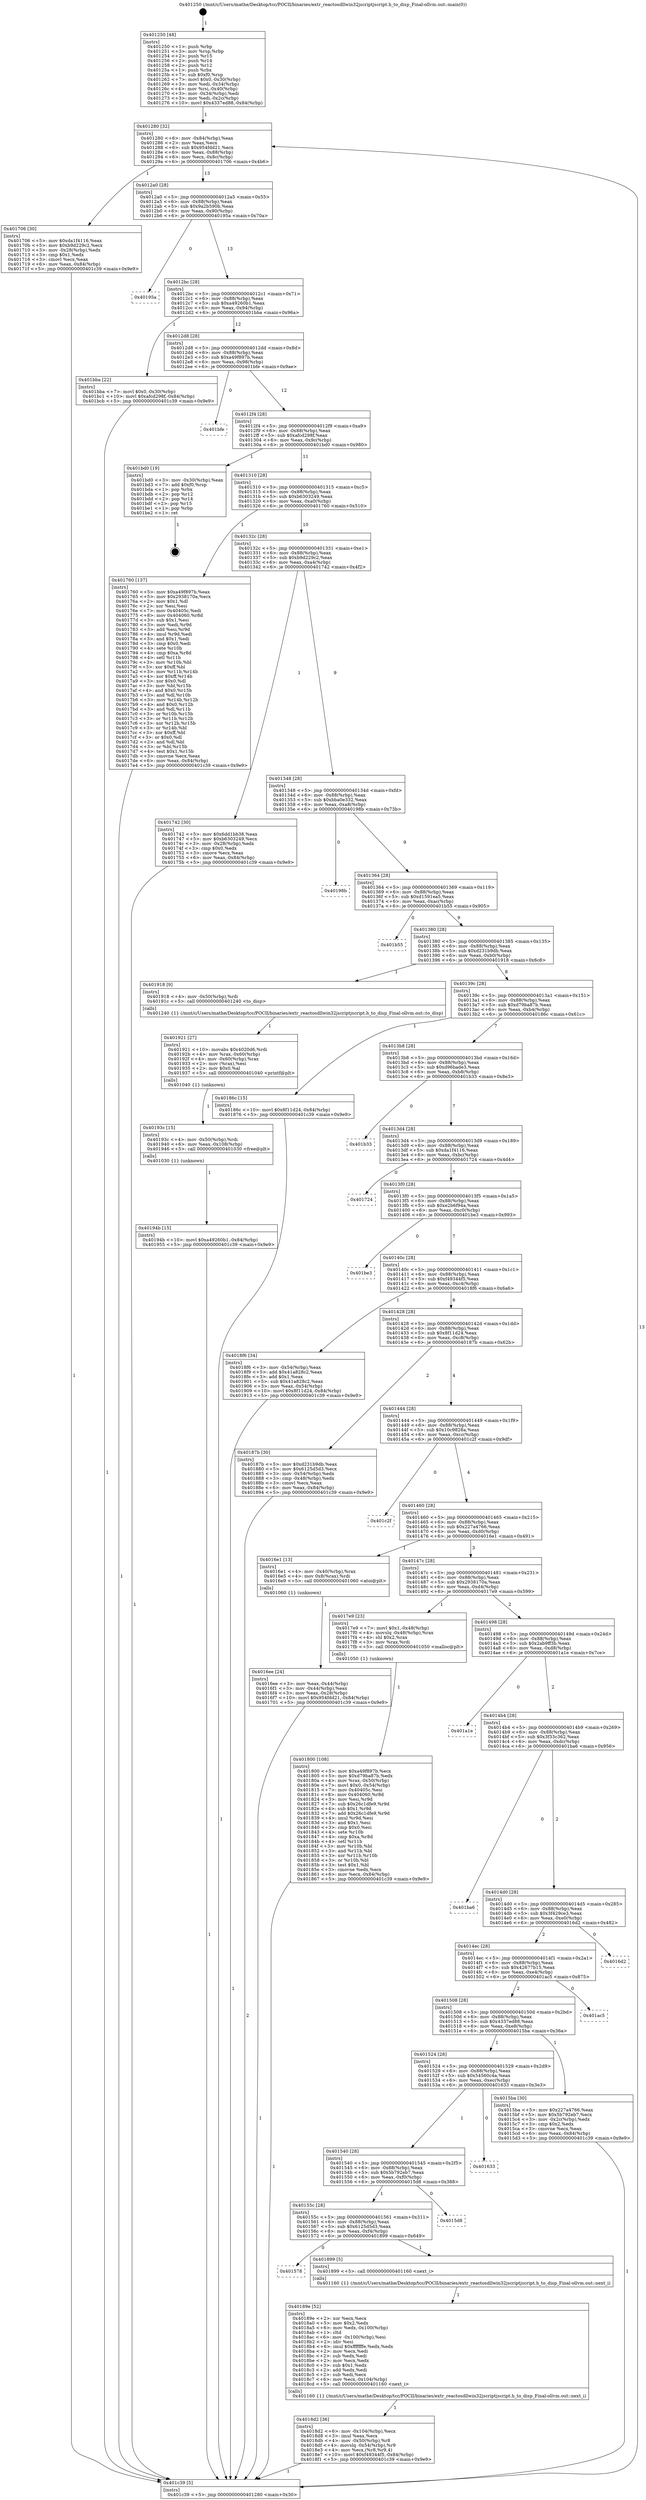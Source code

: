 digraph "0x401250" {
  label = "0x401250 (/mnt/c/Users/mathe/Desktop/tcc/POCII/binaries/extr_reactosdllwin32jscriptjscript.h_to_disp_Final-ollvm.out::main(0))"
  labelloc = "t"
  node[shape=record]

  Entry [label="",width=0.3,height=0.3,shape=circle,fillcolor=black,style=filled]
  "0x401280" [label="{
     0x401280 [32]\l
     | [instrs]\l
     &nbsp;&nbsp;0x401280 \<+6\>: mov -0x84(%rbp),%eax\l
     &nbsp;&nbsp;0x401286 \<+2\>: mov %eax,%ecx\l
     &nbsp;&nbsp;0x401288 \<+6\>: sub $0x954fdd21,%ecx\l
     &nbsp;&nbsp;0x40128e \<+6\>: mov %eax,-0x88(%rbp)\l
     &nbsp;&nbsp;0x401294 \<+6\>: mov %ecx,-0x8c(%rbp)\l
     &nbsp;&nbsp;0x40129a \<+6\>: je 0000000000401706 \<main+0x4b6\>\l
  }"]
  "0x401706" [label="{
     0x401706 [30]\l
     | [instrs]\l
     &nbsp;&nbsp;0x401706 \<+5\>: mov $0xda1f4116,%eax\l
     &nbsp;&nbsp;0x40170b \<+5\>: mov $0xb9d229c2,%ecx\l
     &nbsp;&nbsp;0x401710 \<+3\>: mov -0x28(%rbp),%edx\l
     &nbsp;&nbsp;0x401713 \<+3\>: cmp $0x1,%edx\l
     &nbsp;&nbsp;0x401716 \<+3\>: cmovl %ecx,%eax\l
     &nbsp;&nbsp;0x401719 \<+6\>: mov %eax,-0x84(%rbp)\l
     &nbsp;&nbsp;0x40171f \<+5\>: jmp 0000000000401c39 \<main+0x9e9\>\l
  }"]
  "0x4012a0" [label="{
     0x4012a0 [28]\l
     | [instrs]\l
     &nbsp;&nbsp;0x4012a0 \<+5\>: jmp 00000000004012a5 \<main+0x55\>\l
     &nbsp;&nbsp;0x4012a5 \<+6\>: mov -0x88(%rbp),%eax\l
     &nbsp;&nbsp;0x4012ab \<+5\>: sub $0x9a2b590b,%eax\l
     &nbsp;&nbsp;0x4012b0 \<+6\>: mov %eax,-0x90(%rbp)\l
     &nbsp;&nbsp;0x4012b6 \<+6\>: je 000000000040195a \<main+0x70a\>\l
  }"]
  Exit [label="",width=0.3,height=0.3,shape=circle,fillcolor=black,style=filled,peripheries=2]
  "0x40195a" [label="{
     0x40195a\l
  }", style=dashed]
  "0x4012bc" [label="{
     0x4012bc [28]\l
     | [instrs]\l
     &nbsp;&nbsp;0x4012bc \<+5\>: jmp 00000000004012c1 \<main+0x71\>\l
     &nbsp;&nbsp;0x4012c1 \<+6\>: mov -0x88(%rbp),%eax\l
     &nbsp;&nbsp;0x4012c7 \<+5\>: sub $0xa49260b1,%eax\l
     &nbsp;&nbsp;0x4012cc \<+6\>: mov %eax,-0x94(%rbp)\l
     &nbsp;&nbsp;0x4012d2 \<+6\>: je 0000000000401bba \<main+0x96a\>\l
  }"]
  "0x40194b" [label="{
     0x40194b [15]\l
     | [instrs]\l
     &nbsp;&nbsp;0x40194b \<+10\>: movl $0xa49260b1,-0x84(%rbp)\l
     &nbsp;&nbsp;0x401955 \<+5\>: jmp 0000000000401c39 \<main+0x9e9\>\l
  }"]
  "0x401bba" [label="{
     0x401bba [22]\l
     | [instrs]\l
     &nbsp;&nbsp;0x401bba \<+7\>: movl $0x0,-0x30(%rbp)\l
     &nbsp;&nbsp;0x401bc1 \<+10\>: movl $0xafcd298f,-0x84(%rbp)\l
     &nbsp;&nbsp;0x401bcb \<+5\>: jmp 0000000000401c39 \<main+0x9e9\>\l
  }"]
  "0x4012d8" [label="{
     0x4012d8 [28]\l
     | [instrs]\l
     &nbsp;&nbsp;0x4012d8 \<+5\>: jmp 00000000004012dd \<main+0x8d\>\l
     &nbsp;&nbsp;0x4012dd \<+6\>: mov -0x88(%rbp),%eax\l
     &nbsp;&nbsp;0x4012e3 \<+5\>: sub $0xa49f897b,%eax\l
     &nbsp;&nbsp;0x4012e8 \<+6\>: mov %eax,-0x98(%rbp)\l
     &nbsp;&nbsp;0x4012ee \<+6\>: je 0000000000401bfe \<main+0x9ae\>\l
  }"]
  "0x40193c" [label="{
     0x40193c [15]\l
     | [instrs]\l
     &nbsp;&nbsp;0x40193c \<+4\>: mov -0x50(%rbp),%rdi\l
     &nbsp;&nbsp;0x401940 \<+6\>: mov %eax,-0x108(%rbp)\l
     &nbsp;&nbsp;0x401946 \<+5\>: call 0000000000401030 \<free@plt\>\l
     | [calls]\l
     &nbsp;&nbsp;0x401030 \{1\} (unknown)\l
  }"]
  "0x401bfe" [label="{
     0x401bfe\l
  }", style=dashed]
  "0x4012f4" [label="{
     0x4012f4 [28]\l
     | [instrs]\l
     &nbsp;&nbsp;0x4012f4 \<+5\>: jmp 00000000004012f9 \<main+0xa9\>\l
     &nbsp;&nbsp;0x4012f9 \<+6\>: mov -0x88(%rbp),%eax\l
     &nbsp;&nbsp;0x4012ff \<+5\>: sub $0xafcd298f,%eax\l
     &nbsp;&nbsp;0x401304 \<+6\>: mov %eax,-0x9c(%rbp)\l
     &nbsp;&nbsp;0x40130a \<+6\>: je 0000000000401bd0 \<main+0x980\>\l
  }"]
  "0x401921" [label="{
     0x401921 [27]\l
     | [instrs]\l
     &nbsp;&nbsp;0x401921 \<+10\>: movabs $0x4020d6,%rdi\l
     &nbsp;&nbsp;0x40192b \<+4\>: mov %rax,-0x60(%rbp)\l
     &nbsp;&nbsp;0x40192f \<+4\>: mov -0x60(%rbp),%rax\l
     &nbsp;&nbsp;0x401933 \<+2\>: mov (%rax),%esi\l
     &nbsp;&nbsp;0x401935 \<+2\>: mov $0x0,%al\l
     &nbsp;&nbsp;0x401937 \<+5\>: call 0000000000401040 \<printf@plt\>\l
     | [calls]\l
     &nbsp;&nbsp;0x401040 \{1\} (unknown)\l
  }"]
  "0x401bd0" [label="{
     0x401bd0 [19]\l
     | [instrs]\l
     &nbsp;&nbsp;0x401bd0 \<+3\>: mov -0x30(%rbp),%eax\l
     &nbsp;&nbsp;0x401bd3 \<+7\>: add $0xf0,%rsp\l
     &nbsp;&nbsp;0x401bda \<+1\>: pop %rbx\l
     &nbsp;&nbsp;0x401bdb \<+2\>: pop %r12\l
     &nbsp;&nbsp;0x401bdd \<+2\>: pop %r14\l
     &nbsp;&nbsp;0x401bdf \<+2\>: pop %r15\l
     &nbsp;&nbsp;0x401be1 \<+1\>: pop %rbp\l
     &nbsp;&nbsp;0x401be2 \<+1\>: ret\l
  }"]
  "0x401310" [label="{
     0x401310 [28]\l
     | [instrs]\l
     &nbsp;&nbsp;0x401310 \<+5\>: jmp 0000000000401315 \<main+0xc5\>\l
     &nbsp;&nbsp;0x401315 \<+6\>: mov -0x88(%rbp),%eax\l
     &nbsp;&nbsp;0x40131b \<+5\>: sub $0xb6303249,%eax\l
     &nbsp;&nbsp;0x401320 \<+6\>: mov %eax,-0xa0(%rbp)\l
     &nbsp;&nbsp;0x401326 \<+6\>: je 0000000000401760 \<main+0x510\>\l
  }"]
  "0x4018d2" [label="{
     0x4018d2 [36]\l
     | [instrs]\l
     &nbsp;&nbsp;0x4018d2 \<+6\>: mov -0x104(%rbp),%ecx\l
     &nbsp;&nbsp;0x4018d8 \<+3\>: imul %eax,%ecx\l
     &nbsp;&nbsp;0x4018db \<+4\>: mov -0x50(%rbp),%r8\l
     &nbsp;&nbsp;0x4018df \<+4\>: movslq -0x54(%rbp),%r9\l
     &nbsp;&nbsp;0x4018e3 \<+4\>: mov %ecx,(%r8,%r9,4)\l
     &nbsp;&nbsp;0x4018e7 \<+10\>: movl $0xf49344f5,-0x84(%rbp)\l
     &nbsp;&nbsp;0x4018f1 \<+5\>: jmp 0000000000401c39 \<main+0x9e9\>\l
  }"]
  "0x401760" [label="{
     0x401760 [137]\l
     | [instrs]\l
     &nbsp;&nbsp;0x401760 \<+5\>: mov $0xa49f897b,%eax\l
     &nbsp;&nbsp;0x401765 \<+5\>: mov $0x2938170a,%ecx\l
     &nbsp;&nbsp;0x40176a \<+2\>: mov $0x1,%dl\l
     &nbsp;&nbsp;0x40176c \<+2\>: xor %esi,%esi\l
     &nbsp;&nbsp;0x40176e \<+7\>: mov 0x40405c,%edi\l
     &nbsp;&nbsp;0x401775 \<+8\>: mov 0x404060,%r8d\l
     &nbsp;&nbsp;0x40177d \<+3\>: sub $0x1,%esi\l
     &nbsp;&nbsp;0x401780 \<+3\>: mov %edi,%r9d\l
     &nbsp;&nbsp;0x401783 \<+3\>: add %esi,%r9d\l
     &nbsp;&nbsp;0x401786 \<+4\>: imul %r9d,%edi\l
     &nbsp;&nbsp;0x40178a \<+3\>: and $0x1,%edi\l
     &nbsp;&nbsp;0x40178d \<+3\>: cmp $0x0,%edi\l
     &nbsp;&nbsp;0x401790 \<+4\>: sete %r10b\l
     &nbsp;&nbsp;0x401794 \<+4\>: cmp $0xa,%r8d\l
     &nbsp;&nbsp;0x401798 \<+4\>: setl %r11b\l
     &nbsp;&nbsp;0x40179c \<+3\>: mov %r10b,%bl\l
     &nbsp;&nbsp;0x40179f \<+3\>: xor $0xff,%bl\l
     &nbsp;&nbsp;0x4017a2 \<+3\>: mov %r11b,%r14b\l
     &nbsp;&nbsp;0x4017a5 \<+4\>: xor $0xff,%r14b\l
     &nbsp;&nbsp;0x4017a9 \<+3\>: xor $0x0,%dl\l
     &nbsp;&nbsp;0x4017ac \<+3\>: mov %bl,%r15b\l
     &nbsp;&nbsp;0x4017af \<+4\>: and $0x0,%r15b\l
     &nbsp;&nbsp;0x4017b3 \<+3\>: and %dl,%r10b\l
     &nbsp;&nbsp;0x4017b6 \<+3\>: mov %r14b,%r12b\l
     &nbsp;&nbsp;0x4017b9 \<+4\>: and $0x0,%r12b\l
     &nbsp;&nbsp;0x4017bd \<+3\>: and %dl,%r11b\l
     &nbsp;&nbsp;0x4017c0 \<+3\>: or %r10b,%r15b\l
     &nbsp;&nbsp;0x4017c3 \<+3\>: or %r11b,%r12b\l
     &nbsp;&nbsp;0x4017c6 \<+3\>: xor %r12b,%r15b\l
     &nbsp;&nbsp;0x4017c9 \<+3\>: or %r14b,%bl\l
     &nbsp;&nbsp;0x4017cc \<+3\>: xor $0xff,%bl\l
     &nbsp;&nbsp;0x4017cf \<+3\>: or $0x0,%dl\l
     &nbsp;&nbsp;0x4017d2 \<+2\>: and %dl,%bl\l
     &nbsp;&nbsp;0x4017d4 \<+3\>: or %bl,%r15b\l
     &nbsp;&nbsp;0x4017d7 \<+4\>: test $0x1,%r15b\l
     &nbsp;&nbsp;0x4017db \<+3\>: cmovne %ecx,%eax\l
     &nbsp;&nbsp;0x4017de \<+6\>: mov %eax,-0x84(%rbp)\l
     &nbsp;&nbsp;0x4017e4 \<+5\>: jmp 0000000000401c39 \<main+0x9e9\>\l
  }"]
  "0x40132c" [label="{
     0x40132c [28]\l
     | [instrs]\l
     &nbsp;&nbsp;0x40132c \<+5\>: jmp 0000000000401331 \<main+0xe1\>\l
     &nbsp;&nbsp;0x401331 \<+6\>: mov -0x88(%rbp),%eax\l
     &nbsp;&nbsp;0x401337 \<+5\>: sub $0xb9d229c2,%eax\l
     &nbsp;&nbsp;0x40133c \<+6\>: mov %eax,-0xa4(%rbp)\l
     &nbsp;&nbsp;0x401342 \<+6\>: je 0000000000401742 \<main+0x4f2\>\l
  }"]
  "0x40189e" [label="{
     0x40189e [52]\l
     | [instrs]\l
     &nbsp;&nbsp;0x40189e \<+2\>: xor %ecx,%ecx\l
     &nbsp;&nbsp;0x4018a0 \<+5\>: mov $0x2,%edx\l
     &nbsp;&nbsp;0x4018a5 \<+6\>: mov %edx,-0x100(%rbp)\l
     &nbsp;&nbsp;0x4018ab \<+1\>: cltd\l
     &nbsp;&nbsp;0x4018ac \<+6\>: mov -0x100(%rbp),%esi\l
     &nbsp;&nbsp;0x4018b2 \<+2\>: idiv %esi\l
     &nbsp;&nbsp;0x4018b4 \<+6\>: imul $0xfffffffe,%edx,%edx\l
     &nbsp;&nbsp;0x4018ba \<+2\>: mov %ecx,%edi\l
     &nbsp;&nbsp;0x4018bc \<+2\>: sub %edx,%edi\l
     &nbsp;&nbsp;0x4018be \<+2\>: mov %ecx,%edx\l
     &nbsp;&nbsp;0x4018c0 \<+3\>: sub $0x1,%edx\l
     &nbsp;&nbsp;0x4018c3 \<+2\>: add %edx,%edi\l
     &nbsp;&nbsp;0x4018c5 \<+2\>: sub %edi,%ecx\l
     &nbsp;&nbsp;0x4018c7 \<+6\>: mov %ecx,-0x104(%rbp)\l
     &nbsp;&nbsp;0x4018cd \<+5\>: call 0000000000401160 \<next_i\>\l
     | [calls]\l
     &nbsp;&nbsp;0x401160 \{1\} (/mnt/c/Users/mathe/Desktop/tcc/POCII/binaries/extr_reactosdllwin32jscriptjscript.h_to_disp_Final-ollvm.out::next_i)\l
  }"]
  "0x401742" [label="{
     0x401742 [30]\l
     | [instrs]\l
     &nbsp;&nbsp;0x401742 \<+5\>: mov $0x6dd1bb38,%eax\l
     &nbsp;&nbsp;0x401747 \<+5\>: mov $0xb6303249,%ecx\l
     &nbsp;&nbsp;0x40174c \<+3\>: mov -0x28(%rbp),%edx\l
     &nbsp;&nbsp;0x40174f \<+3\>: cmp $0x0,%edx\l
     &nbsp;&nbsp;0x401752 \<+3\>: cmove %ecx,%eax\l
     &nbsp;&nbsp;0x401755 \<+6\>: mov %eax,-0x84(%rbp)\l
     &nbsp;&nbsp;0x40175b \<+5\>: jmp 0000000000401c39 \<main+0x9e9\>\l
  }"]
  "0x401348" [label="{
     0x401348 [28]\l
     | [instrs]\l
     &nbsp;&nbsp;0x401348 \<+5\>: jmp 000000000040134d \<main+0xfd\>\l
     &nbsp;&nbsp;0x40134d \<+6\>: mov -0x88(%rbp),%eax\l
     &nbsp;&nbsp;0x401353 \<+5\>: sub $0xbba0e332,%eax\l
     &nbsp;&nbsp;0x401358 \<+6\>: mov %eax,-0xa8(%rbp)\l
     &nbsp;&nbsp;0x40135e \<+6\>: je 000000000040198b \<main+0x73b\>\l
  }"]
  "0x401578" [label="{
     0x401578\l
  }", style=dashed]
  "0x40198b" [label="{
     0x40198b\l
  }", style=dashed]
  "0x401364" [label="{
     0x401364 [28]\l
     | [instrs]\l
     &nbsp;&nbsp;0x401364 \<+5\>: jmp 0000000000401369 \<main+0x119\>\l
     &nbsp;&nbsp;0x401369 \<+6\>: mov -0x88(%rbp),%eax\l
     &nbsp;&nbsp;0x40136f \<+5\>: sub $0xd1591ea5,%eax\l
     &nbsp;&nbsp;0x401374 \<+6\>: mov %eax,-0xac(%rbp)\l
     &nbsp;&nbsp;0x40137a \<+6\>: je 0000000000401b55 \<main+0x905\>\l
  }"]
  "0x401899" [label="{
     0x401899 [5]\l
     | [instrs]\l
     &nbsp;&nbsp;0x401899 \<+5\>: call 0000000000401160 \<next_i\>\l
     | [calls]\l
     &nbsp;&nbsp;0x401160 \{1\} (/mnt/c/Users/mathe/Desktop/tcc/POCII/binaries/extr_reactosdllwin32jscriptjscript.h_to_disp_Final-ollvm.out::next_i)\l
  }"]
  "0x401b55" [label="{
     0x401b55\l
  }", style=dashed]
  "0x401380" [label="{
     0x401380 [28]\l
     | [instrs]\l
     &nbsp;&nbsp;0x401380 \<+5\>: jmp 0000000000401385 \<main+0x135\>\l
     &nbsp;&nbsp;0x401385 \<+6\>: mov -0x88(%rbp),%eax\l
     &nbsp;&nbsp;0x40138b \<+5\>: sub $0xd231b9db,%eax\l
     &nbsp;&nbsp;0x401390 \<+6\>: mov %eax,-0xb0(%rbp)\l
     &nbsp;&nbsp;0x401396 \<+6\>: je 0000000000401918 \<main+0x6c8\>\l
  }"]
  "0x40155c" [label="{
     0x40155c [28]\l
     | [instrs]\l
     &nbsp;&nbsp;0x40155c \<+5\>: jmp 0000000000401561 \<main+0x311\>\l
     &nbsp;&nbsp;0x401561 \<+6\>: mov -0x88(%rbp),%eax\l
     &nbsp;&nbsp;0x401567 \<+5\>: sub $0x6125d5d3,%eax\l
     &nbsp;&nbsp;0x40156c \<+6\>: mov %eax,-0xf4(%rbp)\l
     &nbsp;&nbsp;0x401572 \<+6\>: je 0000000000401899 \<main+0x649\>\l
  }"]
  "0x401918" [label="{
     0x401918 [9]\l
     | [instrs]\l
     &nbsp;&nbsp;0x401918 \<+4\>: mov -0x50(%rbp),%rdi\l
     &nbsp;&nbsp;0x40191c \<+5\>: call 0000000000401240 \<to_disp\>\l
     | [calls]\l
     &nbsp;&nbsp;0x401240 \{1\} (/mnt/c/Users/mathe/Desktop/tcc/POCII/binaries/extr_reactosdllwin32jscriptjscript.h_to_disp_Final-ollvm.out::to_disp)\l
  }"]
  "0x40139c" [label="{
     0x40139c [28]\l
     | [instrs]\l
     &nbsp;&nbsp;0x40139c \<+5\>: jmp 00000000004013a1 \<main+0x151\>\l
     &nbsp;&nbsp;0x4013a1 \<+6\>: mov -0x88(%rbp),%eax\l
     &nbsp;&nbsp;0x4013a7 \<+5\>: sub $0xd79ba87b,%eax\l
     &nbsp;&nbsp;0x4013ac \<+6\>: mov %eax,-0xb4(%rbp)\l
     &nbsp;&nbsp;0x4013b2 \<+6\>: je 000000000040186c \<main+0x61c\>\l
  }"]
  "0x4015d8" [label="{
     0x4015d8\l
  }", style=dashed]
  "0x40186c" [label="{
     0x40186c [15]\l
     | [instrs]\l
     &nbsp;&nbsp;0x40186c \<+10\>: movl $0x8f11d24,-0x84(%rbp)\l
     &nbsp;&nbsp;0x401876 \<+5\>: jmp 0000000000401c39 \<main+0x9e9\>\l
  }"]
  "0x4013b8" [label="{
     0x4013b8 [28]\l
     | [instrs]\l
     &nbsp;&nbsp;0x4013b8 \<+5\>: jmp 00000000004013bd \<main+0x16d\>\l
     &nbsp;&nbsp;0x4013bd \<+6\>: mov -0x88(%rbp),%eax\l
     &nbsp;&nbsp;0x4013c3 \<+5\>: sub $0xd96bade3,%eax\l
     &nbsp;&nbsp;0x4013c8 \<+6\>: mov %eax,-0xb8(%rbp)\l
     &nbsp;&nbsp;0x4013ce \<+6\>: je 0000000000401b33 \<main+0x8e3\>\l
  }"]
  "0x401540" [label="{
     0x401540 [28]\l
     | [instrs]\l
     &nbsp;&nbsp;0x401540 \<+5\>: jmp 0000000000401545 \<main+0x2f5\>\l
     &nbsp;&nbsp;0x401545 \<+6\>: mov -0x88(%rbp),%eax\l
     &nbsp;&nbsp;0x40154b \<+5\>: sub $0x5b792eb7,%eax\l
     &nbsp;&nbsp;0x401550 \<+6\>: mov %eax,-0xf0(%rbp)\l
     &nbsp;&nbsp;0x401556 \<+6\>: je 00000000004015d8 \<main+0x388\>\l
  }"]
  "0x401b33" [label="{
     0x401b33\l
  }", style=dashed]
  "0x4013d4" [label="{
     0x4013d4 [28]\l
     | [instrs]\l
     &nbsp;&nbsp;0x4013d4 \<+5\>: jmp 00000000004013d9 \<main+0x189\>\l
     &nbsp;&nbsp;0x4013d9 \<+6\>: mov -0x88(%rbp),%eax\l
     &nbsp;&nbsp;0x4013df \<+5\>: sub $0xda1f4116,%eax\l
     &nbsp;&nbsp;0x4013e4 \<+6\>: mov %eax,-0xbc(%rbp)\l
     &nbsp;&nbsp;0x4013ea \<+6\>: je 0000000000401724 \<main+0x4d4\>\l
  }"]
  "0x401633" [label="{
     0x401633\l
  }", style=dashed]
  "0x401724" [label="{
     0x401724\l
  }", style=dashed]
  "0x4013f0" [label="{
     0x4013f0 [28]\l
     | [instrs]\l
     &nbsp;&nbsp;0x4013f0 \<+5\>: jmp 00000000004013f5 \<main+0x1a5\>\l
     &nbsp;&nbsp;0x4013f5 \<+6\>: mov -0x88(%rbp),%eax\l
     &nbsp;&nbsp;0x4013fb \<+5\>: sub $0xe2b6f94a,%eax\l
     &nbsp;&nbsp;0x401400 \<+6\>: mov %eax,-0xc0(%rbp)\l
     &nbsp;&nbsp;0x401406 \<+6\>: je 0000000000401be3 \<main+0x993\>\l
  }"]
  "0x401800" [label="{
     0x401800 [108]\l
     | [instrs]\l
     &nbsp;&nbsp;0x401800 \<+5\>: mov $0xa49f897b,%ecx\l
     &nbsp;&nbsp;0x401805 \<+5\>: mov $0xd79ba87b,%edx\l
     &nbsp;&nbsp;0x40180a \<+4\>: mov %rax,-0x50(%rbp)\l
     &nbsp;&nbsp;0x40180e \<+7\>: movl $0x0,-0x54(%rbp)\l
     &nbsp;&nbsp;0x401815 \<+7\>: mov 0x40405c,%esi\l
     &nbsp;&nbsp;0x40181c \<+8\>: mov 0x404060,%r8d\l
     &nbsp;&nbsp;0x401824 \<+3\>: mov %esi,%r9d\l
     &nbsp;&nbsp;0x401827 \<+7\>: sub $0x26c1dfe9,%r9d\l
     &nbsp;&nbsp;0x40182e \<+4\>: sub $0x1,%r9d\l
     &nbsp;&nbsp;0x401832 \<+7\>: add $0x26c1dfe9,%r9d\l
     &nbsp;&nbsp;0x401839 \<+4\>: imul %r9d,%esi\l
     &nbsp;&nbsp;0x40183d \<+3\>: and $0x1,%esi\l
     &nbsp;&nbsp;0x401840 \<+3\>: cmp $0x0,%esi\l
     &nbsp;&nbsp;0x401843 \<+4\>: sete %r10b\l
     &nbsp;&nbsp;0x401847 \<+4\>: cmp $0xa,%r8d\l
     &nbsp;&nbsp;0x40184b \<+4\>: setl %r11b\l
     &nbsp;&nbsp;0x40184f \<+3\>: mov %r10b,%bl\l
     &nbsp;&nbsp;0x401852 \<+3\>: and %r11b,%bl\l
     &nbsp;&nbsp;0x401855 \<+3\>: xor %r11b,%r10b\l
     &nbsp;&nbsp;0x401858 \<+3\>: or %r10b,%bl\l
     &nbsp;&nbsp;0x40185b \<+3\>: test $0x1,%bl\l
     &nbsp;&nbsp;0x40185e \<+3\>: cmovne %edx,%ecx\l
     &nbsp;&nbsp;0x401861 \<+6\>: mov %ecx,-0x84(%rbp)\l
     &nbsp;&nbsp;0x401867 \<+5\>: jmp 0000000000401c39 \<main+0x9e9\>\l
  }"]
  "0x401be3" [label="{
     0x401be3\l
  }", style=dashed]
  "0x40140c" [label="{
     0x40140c [28]\l
     | [instrs]\l
     &nbsp;&nbsp;0x40140c \<+5\>: jmp 0000000000401411 \<main+0x1c1\>\l
     &nbsp;&nbsp;0x401411 \<+6\>: mov -0x88(%rbp),%eax\l
     &nbsp;&nbsp;0x401417 \<+5\>: sub $0xf49344f5,%eax\l
     &nbsp;&nbsp;0x40141c \<+6\>: mov %eax,-0xc4(%rbp)\l
     &nbsp;&nbsp;0x401422 \<+6\>: je 00000000004018f6 \<main+0x6a6\>\l
  }"]
  "0x4016ee" [label="{
     0x4016ee [24]\l
     | [instrs]\l
     &nbsp;&nbsp;0x4016ee \<+3\>: mov %eax,-0x44(%rbp)\l
     &nbsp;&nbsp;0x4016f1 \<+3\>: mov -0x44(%rbp),%eax\l
     &nbsp;&nbsp;0x4016f4 \<+3\>: mov %eax,-0x28(%rbp)\l
     &nbsp;&nbsp;0x4016f7 \<+10\>: movl $0x954fdd21,-0x84(%rbp)\l
     &nbsp;&nbsp;0x401701 \<+5\>: jmp 0000000000401c39 \<main+0x9e9\>\l
  }"]
  "0x4018f6" [label="{
     0x4018f6 [34]\l
     | [instrs]\l
     &nbsp;&nbsp;0x4018f6 \<+3\>: mov -0x54(%rbp),%eax\l
     &nbsp;&nbsp;0x4018f9 \<+5\>: add $0x41a828c2,%eax\l
     &nbsp;&nbsp;0x4018fe \<+3\>: add $0x1,%eax\l
     &nbsp;&nbsp;0x401901 \<+5\>: sub $0x41a828c2,%eax\l
     &nbsp;&nbsp;0x401906 \<+3\>: mov %eax,-0x54(%rbp)\l
     &nbsp;&nbsp;0x401909 \<+10\>: movl $0x8f11d24,-0x84(%rbp)\l
     &nbsp;&nbsp;0x401913 \<+5\>: jmp 0000000000401c39 \<main+0x9e9\>\l
  }"]
  "0x401428" [label="{
     0x401428 [28]\l
     | [instrs]\l
     &nbsp;&nbsp;0x401428 \<+5\>: jmp 000000000040142d \<main+0x1dd\>\l
     &nbsp;&nbsp;0x40142d \<+6\>: mov -0x88(%rbp),%eax\l
     &nbsp;&nbsp;0x401433 \<+5\>: sub $0x8f11d24,%eax\l
     &nbsp;&nbsp;0x401438 \<+6\>: mov %eax,-0xc8(%rbp)\l
     &nbsp;&nbsp;0x40143e \<+6\>: je 000000000040187b \<main+0x62b\>\l
  }"]
  "0x401250" [label="{
     0x401250 [48]\l
     | [instrs]\l
     &nbsp;&nbsp;0x401250 \<+1\>: push %rbp\l
     &nbsp;&nbsp;0x401251 \<+3\>: mov %rsp,%rbp\l
     &nbsp;&nbsp;0x401254 \<+2\>: push %r15\l
     &nbsp;&nbsp;0x401256 \<+2\>: push %r14\l
     &nbsp;&nbsp;0x401258 \<+2\>: push %r12\l
     &nbsp;&nbsp;0x40125a \<+1\>: push %rbx\l
     &nbsp;&nbsp;0x40125b \<+7\>: sub $0xf0,%rsp\l
     &nbsp;&nbsp;0x401262 \<+7\>: movl $0x0,-0x30(%rbp)\l
     &nbsp;&nbsp;0x401269 \<+3\>: mov %edi,-0x34(%rbp)\l
     &nbsp;&nbsp;0x40126c \<+4\>: mov %rsi,-0x40(%rbp)\l
     &nbsp;&nbsp;0x401270 \<+3\>: mov -0x34(%rbp),%edi\l
     &nbsp;&nbsp;0x401273 \<+3\>: mov %edi,-0x2c(%rbp)\l
     &nbsp;&nbsp;0x401276 \<+10\>: movl $0x4337ed88,-0x84(%rbp)\l
  }"]
  "0x40187b" [label="{
     0x40187b [30]\l
     | [instrs]\l
     &nbsp;&nbsp;0x40187b \<+5\>: mov $0xd231b9db,%eax\l
     &nbsp;&nbsp;0x401880 \<+5\>: mov $0x6125d5d3,%ecx\l
     &nbsp;&nbsp;0x401885 \<+3\>: mov -0x54(%rbp),%edx\l
     &nbsp;&nbsp;0x401888 \<+3\>: cmp -0x48(%rbp),%edx\l
     &nbsp;&nbsp;0x40188b \<+3\>: cmovl %ecx,%eax\l
     &nbsp;&nbsp;0x40188e \<+6\>: mov %eax,-0x84(%rbp)\l
     &nbsp;&nbsp;0x401894 \<+5\>: jmp 0000000000401c39 \<main+0x9e9\>\l
  }"]
  "0x401444" [label="{
     0x401444 [28]\l
     | [instrs]\l
     &nbsp;&nbsp;0x401444 \<+5\>: jmp 0000000000401449 \<main+0x1f9\>\l
     &nbsp;&nbsp;0x401449 \<+6\>: mov -0x88(%rbp),%eax\l
     &nbsp;&nbsp;0x40144f \<+5\>: sub $0x10c9828a,%eax\l
     &nbsp;&nbsp;0x401454 \<+6\>: mov %eax,-0xcc(%rbp)\l
     &nbsp;&nbsp;0x40145a \<+6\>: je 0000000000401c2f \<main+0x9df\>\l
  }"]
  "0x401c39" [label="{
     0x401c39 [5]\l
     | [instrs]\l
     &nbsp;&nbsp;0x401c39 \<+5\>: jmp 0000000000401280 \<main+0x30\>\l
  }"]
  "0x401c2f" [label="{
     0x401c2f\l
  }", style=dashed]
  "0x401460" [label="{
     0x401460 [28]\l
     | [instrs]\l
     &nbsp;&nbsp;0x401460 \<+5\>: jmp 0000000000401465 \<main+0x215\>\l
     &nbsp;&nbsp;0x401465 \<+6\>: mov -0x88(%rbp),%eax\l
     &nbsp;&nbsp;0x40146b \<+5\>: sub $0x227a4766,%eax\l
     &nbsp;&nbsp;0x401470 \<+6\>: mov %eax,-0xd0(%rbp)\l
     &nbsp;&nbsp;0x401476 \<+6\>: je 00000000004016e1 \<main+0x491\>\l
  }"]
  "0x401524" [label="{
     0x401524 [28]\l
     | [instrs]\l
     &nbsp;&nbsp;0x401524 \<+5\>: jmp 0000000000401529 \<main+0x2d9\>\l
     &nbsp;&nbsp;0x401529 \<+6\>: mov -0x88(%rbp),%eax\l
     &nbsp;&nbsp;0x40152f \<+5\>: sub $0x54560c4a,%eax\l
     &nbsp;&nbsp;0x401534 \<+6\>: mov %eax,-0xec(%rbp)\l
     &nbsp;&nbsp;0x40153a \<+6\>: je 0000000000401633 \<main+0x3e3\>\l
  }"]
  "0x4016e1" [label="{
     0x4016e1 [13]\l
     | [instrs]\l
     &nbsp;&nbsp;0x4016e1 \<+4\>: mov -0x40(%rbp),%rax\l
     &nbsp;&nbsp;0x4016e5 \<+4\>: mov 0x8(%rax),%rdi\l
     &nbsp;&nbsp;0x4016e9 \<+5\>: call 0000000000401060 \<atoi@plt\>\l
     | [calls]\l
     &nbsp;&nbsp;0x401060 \{1\} (unknown)\l
  }"]
  "0x40147c" [label="{
     0x40147c [28]\l
     | [instrs]\l
     &nbsp;&nbsp;0x40147c \<+5\>: jmp 0000000000401481 \<main+0x231\>\l
     &nbsp;&nbsp;0x401481 \<+6\>: mov -0x88(%rbp),%eax\l
     &nbsp;&nbsp;0x401487 \<+5\>: sub $0x2938170a,%eax\l
     &nbsp;&nbsp;0x40148c \<+6\>: mov %eax,-0xd4(%rbp)\l
     &nbsp;&nbsp;0x401492 \<+6\>: je 00000000004017e9 \<main+0x599\>\l
  }"]
  "0x4015ba" [label="{
     0x4015ba [30]\l
     | [instrs]\l
     &nbsp;&nbsp;0x4015ba \<+5\>: mov $0x227a4766,%eax\l
     &nbsp;&nbsp;0x4015bf \<+5\>: mov $0x5b792eb7,%ecx\l
     &nbsp;&nbsp;0x4015c4 \<+3\>: mov -0x2c(%rbp),%edx\l
     &nbsp;&nbsp;0x4015c7 \<+3\>: cmp $0x2,%edx\l
     &nbsp;&nbsp;0x4015ca \<+3\>: cmovne %ecx,%eax\l
     &nbsp;&nbsp;0x4015cd \<+6\>: mov %eax,-0x84(%rbp)\l
     &nbsp;&nbsp;0x4015d3 \<+5\>: jmp 0000000000401c39 \<main+0x9e9\>\l
  }"]
  "0x4017e9" [label="{
     0x4017e9 [23]\l
     | [instrs]\l
     &nbsp;&nbsp;0x4017e9 \<+7\>: movl $0x1,-0x48(%rbp)\l
     &nbsp;&nbsp;0x4017f0 \<+4\>: movslq -0x48(%rbp),%rax\l
     &nbsp;&nbsp;0x4017f4 \<+4\>: shl $0x2,%rax\l
     &nbsp;&nbsp;0x4017f8 \<+3\>: mov %rax,%rdi\l
     &nbsp;&nbsp;0x4017fb \<+5\>: call 0000000000401050 \<malloc@plt\>\l
     | [calls]\l
     &nbsp;&nbsp;0x401050 \{1\} (unknown)\l
  }"]
  "0x401498" [label="{
     0x401498 [28]\l
     | [instrs]\l
     &nbsp;&nbsp;0x401498 \<+5\>: jmp 000000000040149d \<main+0x24d\>\l
     &nbsp;&nbsp;0x40149d \<+6\>: mov -0x88(%rbp),%eax\l
     &nbsp;&nbsp;0x4014a3 \<+5\>: sub $0x2ab9ff3b,%eax\l
     &nbsp;&nbsp;0x4014a8 \<+6\>: mov %eax,-0xd8(%rbp)\l
     &nbsp;&nbsp;0x4014ae \<+6\>: je 0000000000401a1e \<main+0x7ce\>\l
  }"]
  "0x401508" [label="{
     0x401508 [28]\l
     | [instrs]\l
     &nbsp;&nbsp;0x401508 \<+5\>: jmp 000000000040150d \<main+0x2bd\>\l
     &nbsp;&nbsp;0x40150d \<+6\>: mov -0x88(%rbp),%eax\l
     &nbsp;&nbsp;0x401513 \<+5\>: sub $0x4337ed88,%eax\l
     &nbsp;&nbsp;0x401518 \<+6\>: mov %eax,-0xe8(%rbp)\l
     &nbsp;&nbsp;0x40151e \<+6\>: je 00000000004015ba \<main+0x36a\>\l
  }"]
  "0x401a1e" [label="{
     0x401a1e\l
  }", style=dashed]
  "0x4014b4" [label="{
     0x4014b4 [28]\l
     | [instrs]\l
     &nbsp;&nbsp;0x4014b4 \<+5\>: jmp 00000000004014b9 \<main+0x269\>\l
     &nbsp;&nbsp;0x4014b9 \<+6\>: mov -0x88(%rbp),%eax\l
     &nbsp;&nbsp;0x4014bf \<+5\>: sub $0x3f33c362,%eax\l
     &nbsp;&nbsp;0x4014c4 \<+6\>: mov %eax,-0xdc(%rbp)\l
     &nbsp;&nbsp;0x4014ca \<+6\>: je 0000000000401ba6 \<main+0x956\>\l
  }"]
  "0x401ac5" [label="{
     0x401ac5\l
  }", style=dashed]
  "0x401ba6" [label="{
     0x401ba6\l
  }", style=dashed]
  "0x4014d0" [label="{
     0x4014d0 [28]\l
     | [instrs]\l
     &nbsp;&nbsp;0x4014d0 \<+5\>: jmp 00000000004014d5 \<main+0x285\>\l
     &nbsp;&nbsp;0x4014d5 \<+6\>: mov -0x88(%rbp),%eax\l
     &nbsp;&nbsp;0x4014db \<+5\>: sub $0x3f429ce3,%eax\l
     &nbsp;&nbsp;0x4014e0 \<+6\>: mov %eax,-0xe0(%rbp)\l
     &nbsp;&nbsp;0x4014e6 \<+6\>: je 00000000004016d2 \<main+0x482\>\l
  }"]
  "0x4014ec" [label="{
     0x4014ec [28]\l
     | [instrs]\l
     &nbsp;&nbsp;0x4014ec \<+5\>: jmp 00000000004014f1 \<main+0x2a1\>\l
     &nbsp;&nbsp;0x4014f1 \<+6\>: mov -0x88(%rbp),%eax\l
     &nbsp;&nbsp;0x4014f7 \<+5\>: sub $0x42677b15,%eax\l
     &nbsp;&nbsp;0x4014fc \<+6\>: mov %eax,-0xe4(%rbp)\l
     &nbsp;&nbsp;0x401502 \<+6\>: je 0000000000401ac5 \<main+0x875\>\l
  }"]
  "0x4016d2" [label="{
     0x4016d2\l
  }", style=dashed]
  Entry -> "0x401250" [label=" 1"]
  "0x401280" -> "0x401706" [label=" 1"]
  "0x401280" -> "0x4012a0" [label=" 13"]
  "0x401bd0" -> Exit [label=" 1"]
  "0x4012a0" -> "0x40195a" [label=" 0"]
  "0x4012a0" -> "0x4012bc" [label=" 13"]
  "0x401bba" -> "0x401c39" [label=" 1"]
  "0x4012bc" -> "0x401bba" [label=" 1"]
  "0x4012bc" -> "0x4012d8" [label=" 12"]
  "0x40194b" -> "0x401c39" [label=" 1"]
  "0x4012d8" -> "0x401bfe" [label=" 0"]
  "0x4012d8" -> "0x4012f4" [label=" 12"]
  "0x40193c" -> "0x40194b" [label=" 1"]
  "0x4012f4" -> "0x401bd0" [label=" 1"]
  "0x4012f4" -> "0x401310" [label=" 11"]
  "0x401921" -> "0x40193c" [label=" 1"]
  "0x401310" -> "0x401760" [label=" 1"]
  "0x401310" -> "0x40132c" [label=" 10"]
  "0x401918" -> "0x401921" [label=" 1"]
  "0x40132c" -> "0x401742" [label=" 1"]
  "0x40132c" -> "0x401348" [label=" 9"]
  "0x4018f6" -> "0x401c39" [label=" 1"]
  "0x401348" -> "0x40198b" [label=" 0"]
  "0x401348" -> "0x401364" [label=" 9"]
  "0x4018d2" -> "0x401c39" [label=" 1"]
  "0x401364" -> "0x401b55" [label=" 0"]
  "0x401364" -> "0x401380" [label=" 9"]
  "0x40189e" -> "0x4018d2" [label=" 1"]
  "0x401380" -> "0x401918" [label=" 1"]
  "0x401380" -> "0x40139c" [label=" 8"]
  "0x40155c" -> "0x401578" [label=" 0"]
  "0x40139c" -> "0x40186c" [label=" 1"]
  "0x40139c" -> "0x4013b8" [label=" 7"]
  "0x40155c" -> "0x401899" [label=" 1"]
  "0x4013b8" -> "0x401b33" [label=" 0"]
  "0x4013b8" -> "0x4013d4" [label=" 7"]
  "0x401540" -> "0x40155c" [label=" 1"]
  "0x4013d4" -> "0x401724" [label=" 0"]
  "0x4013d4" -> "0x4013f0" [label=" 7"]
  "0x401540" -> "0x4015d8" [label=" 0"]
  "0x4013f0" -> "0x401be3" [label=" 0"]
  "0x4013f0" -> "0x40140c" [label=" 7"]
  "0x401524" -> "0x401540" [label=" 1"]
  "0x40140c" -> "0x4018f6" [label=" 1"]
  "0x40140c" -> "0x401428" [label=" 6"]
  "0x401524" -> "0x401633" [label=" 0"]
  "0x401428" -> "0x40187b" [label=" 2"]
  "0x401428" -> "0x401444" [label=" 4"]
  "0x401899" -> "0x40189e" [label=" 1"]
  "0x401444" -> "0x401c2f" [label=" 0"]
  "0x401444" -> "0x401460" [label=" 4"]
  "0x40187b" -> "0x401c39" [label=" 2"]
  "0x401460" -> "0x4016e1" [label=" 1"]
  "0x401460" -> "0x40147c" [label=" 3"]
  "0x40186c" -> "0x401c39" [label=" 1"]
  "0x40147c" -> "0x4017e9" [label=" 1"]
  "0x40147c" -> "0x401498" [label=" 2"]
  "0x401800" -> "0x401c39" [label=" 1"]
  "0x401498" -> "0x401a1e" [label=" 0"]
  "0x401498" -> "0x4014b4" [label=" 2"]
  "0x401760" -> "0x401c39" [label=" 1"]
  "0x4014b4" -> "0x401ba6" [label=" 0"]
  "0x4014b4" -> "0x4014d0" [label=" 2"]
  "0x401742" -> "0x401c39" [label=" 1"]
  "0x4014d0" -> "0x4016d2" [label=" 0"]
  "0x4014d0" -> "0x4014ec" [label=" 2"]
  "0x401706" -> "0x401c39" [label=" 1"]
  "0x4014ec" -> "0x401ac5" [label=" 0"]
  "0x4014ec" -> "0x401508" [label=" 2"]
  "0x4017e9" -> "0x401800" [label=" 1"]
  "0x401508" -> "0x4015ba" [label=" 1"]
  "0x401508" -> "0x401524" [label=" 1"]
  "0x4015ba" -> "0x401c39" [label=" 1"]
  "0x401250" -> "0x401280" [label=" 1"]
  "0x401c39" -> "0x401280" [label=" 13"]
  "0x4016e1" -> "0x4016ee" [label=" 1"]
  "0x4016ee" -> "0x401c39" [label=" 1"]
}
